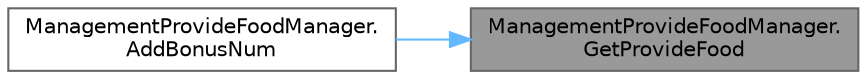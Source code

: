 digraph "ManagementProvideFoodManager.GetProvideFood"
{
 // LATEX_PDF_SIZE
  bgcolor="transparent";
  edge [fontname=Helvetica,fontsize=10,labelfontname=Helvetica,labelfontsize=10];
  node [fontname=Helvetica,fontsize=10,shape=box,height=0.2,width=0.4];
  rankdir="RL";
  Node1 [id="Node000001",label="ManagementProvideFoodManager.\lGetProvideFood",height=0.2,width=0.4,color="gray40", fillcolor="grey60", style="filled", fontcolor="black",tooltip="引数提供料理を取得する 無ければNullを返す"];
  Node1 -> Node2 [id="edge1_Node000001_Node000002",dir="back",color="steelblue1",style="solid",tooltip=" "];
  Node2 [id="Node000002",label="ManagementProvideFoodManager.\lAddBonusNum",height=0.2,width=0.4,color="grey40", fillcolor="white", style="filled",URL="$class_management_provide_food_manager.html#a3e448e9e4f159a98dbbd36908f3071b1",tooltip="ボーナスを追加"];
}
